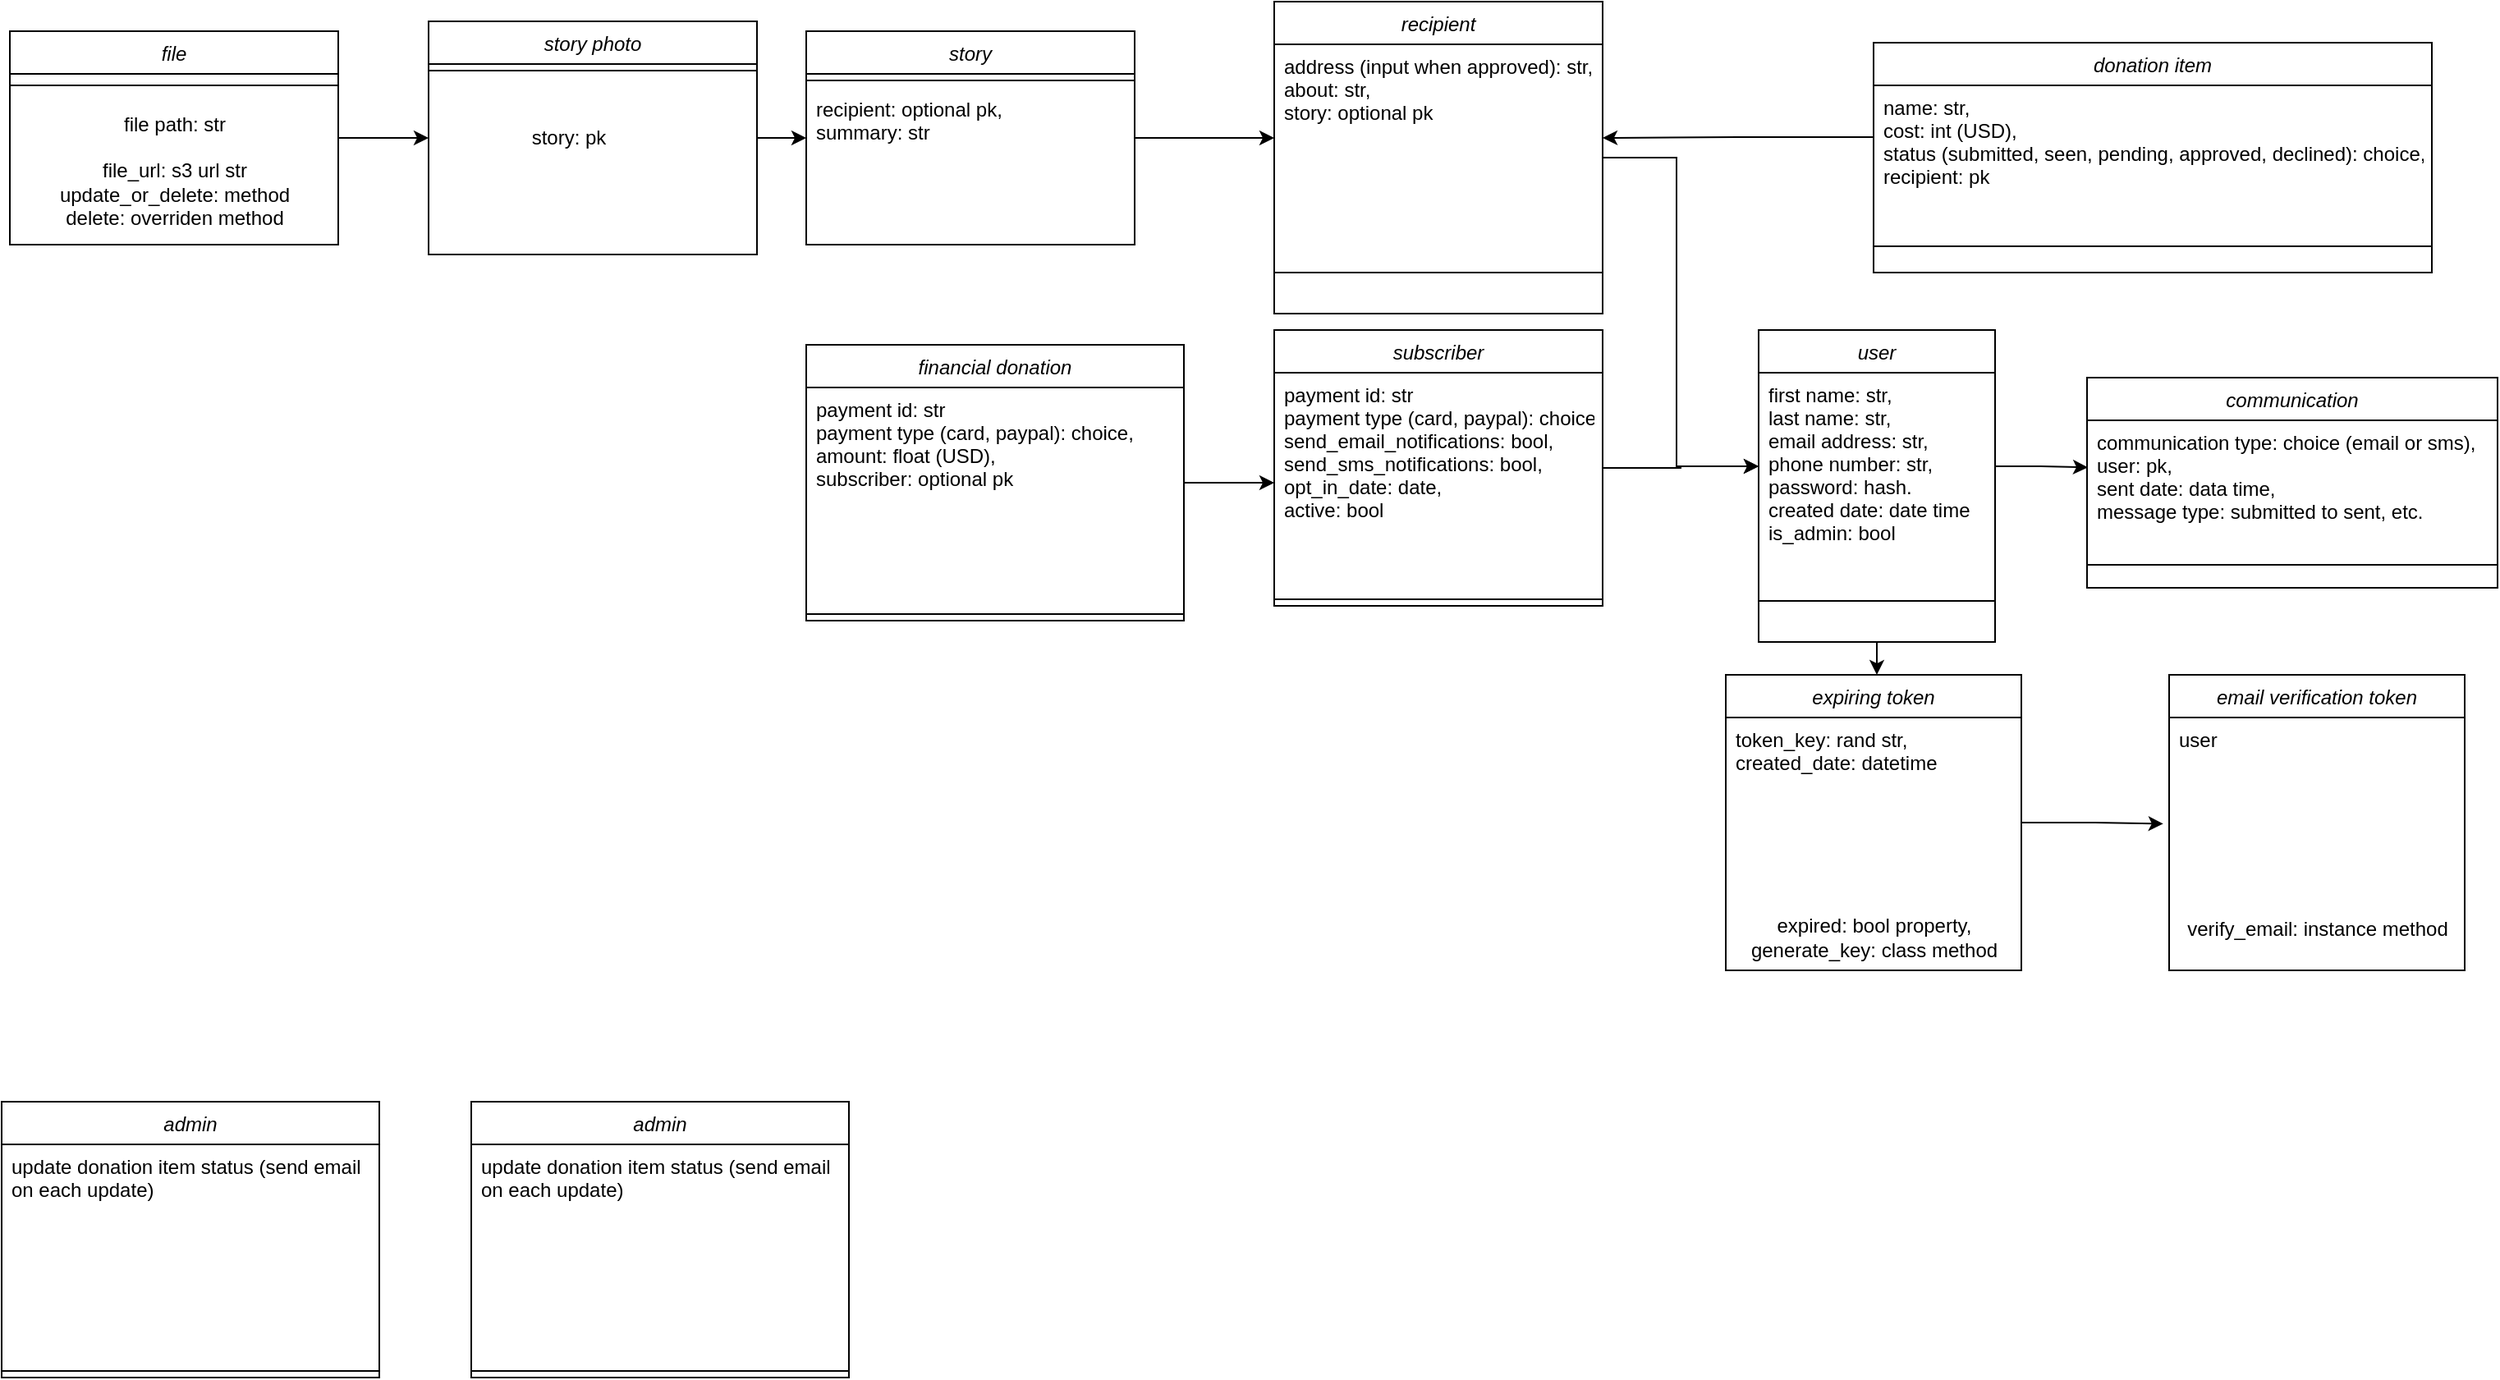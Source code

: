 <mxfile version="20.2.2" type="device"><diagram id="C5RBs43oDa-KdzZeNtuy" name="Page-1"><mxGraphModel dx="2605" dy="1043" grid="1" gridSize="10" guides="1" tooltips="1" connect="1" arrows="1" fold="1" page="1" pageScale="1" pageWidth="827" pageHeight="1169" math="0" shadow="0"><root><mxCell id="WIyWlLk6GJQsqaUBKTNV-0"/><mxCell id="WIyWlLk6GJQsqaUBKTNV-1" parent="WIyWlLk6GJQsqaUBKTNV-0"/><mxCell id="QLaD8CbdM5HVVdmnRgeM-50" value="" style="edgeStyle=orthogonalEdgeStyle;rounded=0;orthogonalLoop=1;jettySize=auto;html=1;entryX=0;entryY=0.5;entryDx=0;entryDy=0;" edge="1" parent="WIyWlLk6GJQsqaUBKTNV-1" source="zkfFHV4jXpPFQw0GAbJ--0" target="QLaD8CbdM5HVVdmnRgeM-45"><mxGeometry relative="1" as="geometry"><mxPoint x="355" y="205" as="targetPoint"/><Array as="points"><mxPoint x="320" y="205"/><mxPoint x="320" y="393"/></Array></mxGeometry></mxCell><mxCell id="zkfFHV4jXpPFQw0GAbJ--0" value="recipient&#10;" style="swimlane;fontStyle=2;align=center;verticalAlign=top;childLayout=stackLayout;horizontal=1;startSize=26;horizontalStack=0;resizeParent=1;resizeLast=0;collapsible=1;marginBottom=0;rounded=0;shadow=0;strokeWidth=1;" parent="WIyWlLk6GJQsqaUBKTNV-1" vertex="1"><mxGeometry x="75" y="110" width="200" height="190" as="geometry"><mxRectangle x="230" y="140" width="160" height="26" as="alternateBounds"/></mxGeometry></mxCell><mxCell id="zkfFHV4jXpPFQw0GAbJ--1" value="address (input when approved): str,&#10;about: str,&#10;story: optional pk" style="text;align=left;verticalAlign=top;spacingLeft=4;spacingRight=4;overflow=hidden;rotatable=0;points=[[0,0.5],[1,0.5]];portConstraint=eastwest;" parent="zkfFHV4jXpPFQw0GAbJ--0" vertex="1"><mxGeometry y="26" width="200" height="114" as="geometry"/></mxCell><mxCell id="zkfFHV4jXpPFQw0GAbJ--4" value="" style="line;html=1;strokeWidth=1;align=left;verticalAlign=middle;spacingTop=-1;spacingLeft=3;spacingRight=3;rotatable=0;labelPosition=right;points=[];portConstraint=eastwest;" parent="zkfFHV4jXpPFQw0GAbJ--0" vertex="1"><mxGeometry y="140" width="200" height="50" as="geometry"/></mxCell><mxCell id="QLaD8CbdM5HVVdmnRgeM-0" value="donation item" style="swimlane;fontStyle=2;align=center;verticalAlign=top;childLayout=stackLayout;horizontal=1;startSize=26;horizontalStack=0;resizeParent=1;resizeLast=0;collapsible=1;marginBottom=0;rounded=0;shadow=0;strokeWidth=1;" vertex="1" parent="WIyWlLk6GJQsqaUBKTNV-1"><mxGeometry x="440" y="135" width="340" height="140" as="geometry"><mxRectangle x="230" y="140" width="160" height="26" as="alternateBounds"/></mxGeometry></mxCell><mxCell id="QLaD8CbdM5HVVdmnRgeM-1" value="name: str,&#10;cost: int (USD),&#10;status (submitted, seen, pending, approved, declined): choice, &#10;recipient: pk" style="text;align=left;verticalAlign=top;spacingLeft=4;spacingRight=4;overflow=hidden;rotatable=0;points=[[0,0.5],[1,0.5]];portConstraint=eastwest;" vertex="1" parent="QLaD8CbdM5HVVdmnRgeM-0"><mxGeometry y="26" width="340" height="94" as="geometry"/></mxCell><mxCell id="QLaD8CbdM5HVVdmnRgeM-2" value="" style="line;html=1;strokeWidth=1;align=left;verticalAlign=middle;spacingTop=-1;spacingLeft=3;spacingRight=3;rotatable=0;labelPosition=right;points=[];portConstraint=eastwest;" vertex="1" parent="QLaD8CbdM5HVVdmnRgeM-0"><mxGeometry y="120" width="340" height="8" as="geometry"/></mxCell><mxCell id="QLaD8CbdM5HVVdmnRgeM-4" value="" style="edgeStyle=orthogonalEdgeStyle;rounded=0;orthogonalLoop=1;jettySize=auto;html=1;exitX=0;exitY=0.335;exitDx=0;exitDy=0;exitPerimeter=0;" edge="1" parent="WIyWlLk6GJQsqaUBKTNV-1" source="QLaD8CbdM5HVVdmnRgeM-1" target="zkfFHV4jXpPFQw0GAbJ--1"><mxGeometry relative="1" as="geometry"><mxPoint x="325" y="118.0" as="sourcePoint"/></mxGeometry></mxCell><mxCell id="QLaD8CbdM5HVVdmnRgeM-43" value="" style="edgeStyle=orthogonalEdgeStyle;rounded=0;orthogonalLoop=1;jettySize=auto;html=1;entryX=0.002;entryY=0.341;entryDx=0;entryDy=0;entryPerimeter=0;exitX=1;exitY=0.5;exitDx=0;exitDy=0;" edge="1" parent="WIyWlLk6GJQsqaUBKTNV-1" source="QLaD8CbdM5HVVdmnRgeM-45" target="QLaD8CbdM5HVVdmnRgeM-36"><mxGeometry relative="1" as="geometry"><mxPoint x="500" y="394.0" as="targetPoint"/></mxGeometry></mxCell><mxCell id="QLaD8CbdM5HVVdmnRgeM-54" value="" style="edgeStyle=orthogonalEdgeStyle;rounded=0;orthogonalLoop=1;jettySize=auto;html=1;entryX=0;entryY=0.5;entryDx=0;entryDy=0;" edge="1" parent="WIyWlLk6GJQsqaUBKTNV-1" source="QLaD8CbdM5HVVdmnRgeM-5" target="QLaD8CbdM5HVVdmnRgeM-45"><mxGeometry relative="1" as="geometry"><mxPoint x="355" y="394" as="targetPoint"/></mxGeometry></mxCell><mxCell id="QLaD8CbdM5HVVdmnRgeM-5" value="subscriber" style="swimlane;fontStyle=2;align=center;verticalAlign=top;childLayout=stackLayout;horizontal=1;startSize=26;horizontalStack=0;resizeParent=1;resizeLast=0;collapsible=1;marginBottom=0;rounded=0;shadow=0;strokeWidth=1;" vertex="1" parent="WIyWlLk6GJQsqaUBKTNV-1"><mxGeometry x="75" y="310" width="200" height="168" as="geometry"><mxRectangle x="230" y="140" width="160" height="26" as="alternateBounds"/></mxGeometry></mxCell><mxCell id="QLaD8CbdM5HVVdmnRgeM-6" value="payment id: str&#10;payment type (card, paypal): choice,&#10;send_email_notifications: bool,&#10;send_sms_notifications: bool,&#10;opt_in_date: date,&#10;active: bool&#10;" style="text;align=left;verticalAlign=top;spacingLeft=4;spacingRight=4;overflow=hidden;rotatable=0;points=[[0,0.5],[1,0.5]];portConstraint=eastwest;" vertex="1" parent="QLaD8CbdM5HVVdmnRgeM-5"><mxGeometry y="26" width="200" height="134" as="geometry"/></mxCell><mxCell id="QLaD8CbdM5HVVdmnRgeM-7" value="" style="line;html=1;strokeWidth=1;align=left;verticalAlign=middle;spacingTop=-1;spacingLeft=3;spacingRight=3;rotatable=0;labelPosition=right;points=[];portConstraint=eastwest;" vertex="1" parent="QLaD8CbdM5HVVdmnRgeM-5"><mxGeometry y="160" width="200" height="8" as="geometry"/></mxCell><mxCell id="QLaD8CbdM5HVVdmnRgeM-81" value="" style="edgeStyle=orthogonalEdgeStyle;rounded=0;orthogonalLoop=1;jettySize=auto;html=1;" edge="1" parent="WIyWlLk6GJQsqaUBKTNV-1" source="QLaD8CbdM5HVVdmnRgeM-15" target="zkfFHV4jXpPFQw0GAbJ--1"><mxGeometry relative="1" as="geometry"/></mxCell><mxCell id="QLaD8CbdM5HVVdmnRgeM-15" value="story" style="swimlane;fontStyle=2;align=center;verticalAlign=top;childLayout=stackLayout;horizontal=1;startSize=26;horizontalStack=0;resizeParent=1;resizeLast=0;collapsible=1;marginBottom=0;rounded=0;shadow=0;strokeWidth=1;" vertex="1" parent="WIyWlLk6GJQsqaUBKTNV-1"><mxGeometry x="-210" y="128" width="200" height="130" as="geometry"><mxRectangle x="230" y="140" width="160" height="26" as="alternateBounds"/></mxGeometry></mxCell><mxCell id="QLaD8CbdM5HVVdmnRgeM-17" value="" style="line;html=1;strokeWidth=1;align=left;verticalAlign=middle;spacingTop=-1;spacingLeft=3;spacingRight=3;rotatable=0;labelPosition=right;points=[];portConstraint=eastwest;" vertex="1" parent="QLaD8CbdM5HVVdmnRgeM-15"><mxGeometry y="26" width="200" height="8" as="geometry"/></mxCell><mxCell id="QLaD8CbdM5HVVdmnRgeM-69" value="recipient: optional pk,&#10;summary: str&#10;" style="text;align=left;verticalAlign=top;spacingLeft=4;spacingRight=4;overflow=hidden;rotatable=0;points=[[0,0.5],[1,0.5]];portConstraint=eastwest;" vertex="1" parent="QLaD8CbdM5HVVdmnRgeM-15"><mxGeometry y="34" width="200" height="96" as="geometry"/></mxCell><mxCell id="QLaD8CbdM5HVVdmnRgeM-25" value="" style="edgeStyle=orthogonalEdgeStyle;rounded=0;orthogonalLoop=1;jettySize=auto;html=1;" edge="1" parent="WIyWlLk6GJQsqaUBKTNV-1" source="QLaD8CbdM5HVVdmnRgeM-22" target="QLaD8CbdM5HVVdmnRgeM-6"><mxGeometry relative="1" as="geometry"/></mxCell><mxCell id="QLaD8CbdM5HVVdmnRgeM-22" value="financial donation" style="swimlane;fontStyle=2;align=center;verticalAlign=top;childLayout=stackLayout;horizontal=1;startSize=26;horizontalStack=0;resizeParent=1;resizeLast=0;collapsible=1;marginBottom=0;rounded=0;shadow=0;strokeWidth=1;" vertex="1" parent="WIyWlLk6GJQsqaUBKTNV-1"><mxGeometry x="-210" y="319" width="230" height="168" as="geometry"><mxRectangle x="230" y="140" width="160" height="26" as="alternateBounds"/></mxGeometry></mxCell><mxCell id="QLaD8CbdM5HVVdmnRgeM-23" value="payment id: str&#10;payment type (card, paypal): choice,&#10;amount: float (USD),&#10;subscriber: optional pk&#10;&#10;&#10;" style="text;align=left;verticalAlign=top;spacingLeft=4;spacingRight=4;overflow=hidden;rotatable=0;points=[[0,0.5],[1,0.5]];portConstraint=eastwest;" vertex="1" parent="QLaD8CbdM5HVVdmnRgeM-22"><mxGeometry y="26" width="230" height="134" as="geometry"/></mxCell><mxCell id="QLaD8CbdM5HVVdmnRgeM-24" value="" style="line;html=1;strokeWidth=1;align=left;verticalAlign=middle;spacingTop=-1;spacingLeft=3;spacingRight=3;rotatable=0;labelPosition=right;points=[];portConstraint=eastwest;" vertex="1" parent="QLaD8CbdM5HVVdmnRgeM-22"><mxGeometry y="160" width="230" height="8" as="geometry"/></mxCell><mxCell id="QLaD8CbdM5HVVdmnRgeM-26" value="admin" style="swimlane;fontStyle=2;align=center;verticalAlign=top;childLayout=stackLayout;horizontal=1;startSize=26;horizontalStack=0;resizeParent=1;resizeLast=0;collapsible=1;marginBottom=0;rounded=0;shadow=0;strokeWidth=1;" vertex="1" parent="WIyWlLk6GJQsqaUBKTNV-1"><mxGeometry x="-700" y="780" width="230" height="168" as="geometry"><mxRectangle x="230" y="140" width="160" height="26" as="alternateBounds"/></mxGeometry></mxCell><mxCell id="QLaD8CbdM5HVVdmnRgeM-27" value="update donation item status (send email&#10;on each update)&#10;" style="text;align=left;verticalAlign=top;spacingLeft=4;spacingRight=4;overflow=hidden;rotatable=0;points=[[0,0.5],[1,0.5]];portConstraint=eastwest;" vertex="1" parent="QLaD8CbdM5HVVdmnRgeM-26"><mxGeometry y="26" width="230" height="134" as="geometry"/></mxCell><mxCell id="QLaD8CbdM5HVVdmnRgeM-28" value="" style="line;html=1;strokeWidth=1;align=left;verticalAlign=middle;spacingTop=-1;spacingLeft=3;spacingRight=3;rotatable=0;labelPosition=right;points=[];portConstraint=eastwest;" vertex="1" parent="QLaD8CbdM5HVVdmnRgeM-26"><mxGeometry y="160" width="230" height="8" as="geometry"/></mxCell><mxCell id="QLaD8CbdM5HVVdmnRgeM-29" value="admin" style="swimlane;fontStyle=2;align=center;verticalAlign=top;childLayout=stackLayout;horizontal=1;startSize=26;horizontalStack=0;resizeParent=1;resizeLast=0;collapsible=1;marginBottom=0;rounded=0;shadow=0;strokeWidth=1;" vertex="1" parent="WIyWlLk6GJQsqaUBKTNV-1"><mxGeometry x="-414" y="780" width="230" height="168" as="geometry"><mxRectangle x="230" y="140" width="160" height="26" as="alternateBounds"/></mxGeometry></mxCell><mxCell id="QLaD8CbdM5HVVdmnRgeM-30" value="update donation item status (send email&#10;on each update)&#10;" style="text;align=left;verticalAlign=top;spacingLeft=4;spacingRight=4;overflow=hidden;rotatable=0;points=[[0,0.5],[1,0.5]];portConstraint=eastwest;" vertex="1" parent="QLaD8CbdM5HVVdmnRgeM-29"><mxGeometry y="26" width="230" height="134" as="geometry"/></mxCell><mxCell id="QLaD8CbdM5HVVdmnRgeM-31" value="" style="line;html=1;strokeWidth=1;align=left;verticalAlign=middle;spacingTop=-1;spacingLeft=3;spacingRight=3;rotatable=0;labelPosition=right;points=[];portConstraint=eastwest;" vertex="1" parent="QLaD8CbdM5HVVdmnRgeM-29"><mxGeometry y="160" width="230" height="8" as="geometry"/></mxCell><mxCell id="QLaD8CbdM5HVVdmnRgeM-35" value="communication" style="swimlane;fontStyle=2;align=center;verticalAlign=top;childLayout=stackLayout;horizontal=1;startSize=26;horizontalStack=0;resizeParent=1;resizeLast=0;collapsible=1;marginBottom=0;rounded=0;shadow=0;strokeWidth=1;" vertex="1" parent="WIyWlLk6GJQsqaUBKTNV-1"><mxGeometry x="570" y="339" width="250" height="128" as="geometry"><mxRectangle x="230" y="140" width="160" height="26" as="alternateBounds"/></mxGeometry></mxCell><mxCell id="QLaD8CbdM5HVVdmnRgeM-36" value="communication type: choice (email or sms),&#10;user: pk,&#10;sent date: data time,&#10;message type: submitted to sent, etc.&#10;" style="text;align=left;verticalAlign=top;spacingLeft=4;spacingRight=4;overflow=hidden;rotatable=0;points=[[0,0.5],[1,0.5]];portConstraint=eastwest;" vertex="1" parent="QLaD8CbdM5HVVdmnRgeM-35"><mxGeometry y="26" width="250" height="84" as="geometry"/></mxCell><mxCell id="QLaD8CbdM5HVVdmnRgeM-37" value="" style="line;html=1;strokeWidth=1;align=left;verticalAlign=middle;spacingTop=-1;spacingLeft=3;spacingRight=3;rotatable=0;labelPosition=right;points=[];portConstraint=eastwest;" vertex="1" parent="QLaD8CbdM5HVVdmnRgeM-35"><mxGeometry y="110" width="250" height="8" as="geometry"/></mxCell><mxCell id="QLaD8CbdM5HVVdmnRgeM-68" value="" style="edgeStyle=orthogonalEdgeStyle;rounded=0;orthogonalLoop=1;jettySize=auto;html=1;entryX=0.512;entryY=0.002;entryDx=0;entryDy=0;entryPerimeter=0;" edge="1" parent="WIyWlLk6GJQsqaUBKTNV-1" source="QLaD8CbdM5HVVdmnRgeM-44" target="QLaD8CbdM5HVVdmnRgeM-55"><mxGeometry relative="1" as="geometry"/></mxCell><mxCell id="QLaD8CbdM5HVVdmnRgeM-44" value="user" style="swimlane;fontStyle=2;align=center;verticalAlign=top;childLayout=stackLayout;horizontal=1;startSize=26;horizontalStack=0;resizeParent=1;resizeLast=0;collapsible=1;marginBottom=0;rounded=0;shadow=0;strokeWidth=1;" vertex="1" parent="WIyWlLk6GJQsqaUBKTNV-1"><mxGeometry x="370" y="310" width="144" height="190" as="geometry"><mxRectangle x="230" y="140" width="160" height="26" as="alternateBounds"/></mxGeometry></mxCell><mxCell id="QLaD8CbdM5HVVdmnRgeM-45" value="first name: str,&#10;last name: str,&#10;email address: str,&#10;phone number: str,&#10;password: hash.&#10;created date: date time&#10;is_admin: bool" style="text;align=left;verticalAlign=top;spacingLeft=4;spacingRight=4;overflow=hidden;rotatable=0;points=[[0,0.5],[1,0.5]];portConstraint=eastwest;" vertex="1" parent="QLaD8CbdM5HVVdmnRgeM-44"><mxGeometry y="26" width="144" height="114" as="geometry"/></mxCell><mxCell id="QLaD8CbdM5HVVdmnRgeM-46" value="" style="line;html=1;strokeWidth=1;align=left;verticalAlign=middle;spacingTop=-1;spacingLeft=3;spacingRight=3;rotatable=0;labelPosition=right;points=[];portConstraint=eastwest;" vertex="1" parent="QLaD8CbdM5HVVdmnRgeM-44"><mxGeometry y="140" width="144" height="50" as="geometry"/></mxCell><mxCell id="QLaD8CbdM5HVVdmnRgeM-66" value="" style="edgeStyle=orthogonalEdgeStyle;rounded=0;orthogonalLoop=1;jettySize=auto;html=1;entryX=-0.02;entryY=0.568;entryDx=0;entryDy=0;entryPerimeter=0;" edge="1" parent="WIyWlLk6GJQsqaUBKTNV-1" source="QLaD8CbdM5HVVdmnRgeM-55" target="QLaD8CbdM5HVVdmnRgeM-61"><mxGeometry relative="1" as="geometry"><mxPoint x="610" y="610" as="targetPoint"/></mxGeometry></mxCell><mxCell id="QLaD8CbdM5HVVdmnRgeM-55" value="expiring token" style="swimlane;fontStyle=2;align=center;verticalAlign=top;childLayout=stackLayout;horizontal=1;startSize=26;horizontalStack=0;resizeParent=1;resizeLast=0;collapsible=1;marginBottom=0;rounded=0;shadow=0;strokeWidth=1;" vertex="1" parent="WIyWlLk6GJQsqaUBKTNV-1"><mxGeometry x="350" y="520" width="180" height="180" as="geometry"><mxRectangle x="230" y="140" width="160" height="26" as="alternateBounds"/></mxGeometry></mxCell><mxCell id="QLaD8CbdM5HVVdmnRgeM-56" value="token_key: rand str,&#10;created_date: datetime" style="text;align=left;verticalAlign=top;spacingLeft=4;spacingRight=4;overflow=hidden;rotatable=0;points=[[0,0.5],[1,0.5]];portConstraint=eastwest;" vertex="1" parent="QLaD8CbdM5HVVdmnRgeM-55"><mxGeometry y="26" width="180" height="114" as="geometry"/></mxCell><mxCell id="QLaD8CbdM5HVVdmnRgeM-59" value="expired: bool property,&lt;br&gt;generate_key: class method" style="text;html=1;align=center;verticalAlign=middle;resizable=0;points=[];autosize=1;strokeColor=none;fillColor=none;" vertex="1" parent="QLaD8CbdM5HVVdmnRgeM-55"><mxGeometry y="140" width="180" height="40" as="geometry"/></mxCell><mxCell id="QLaD8CbdM5HVVdmnRgeM-60" value="email verification token" style="swimlane;fontStyle=2;align=center;verticalAlign=top;childLayout=stackLayout;horizontal=1;startSize=26;horizontalStack=0;resizeParent=1;resizeLast=0;collapsible=1;marginBottom=0;rounded=0;shadow=0;strokeWidth=1;" vertex="1" parent="WIyWlLk6GJQsqaUBKTNV-1"><mxGeometry x="620" y="520" width="180" height="180" as="geometry"><mxRectangle x="230" y="140" width="160" height="26" as="alternateBounds"/></mxGeometry></mxCell><mxCell id="QLaD8CbdM5HVVdmnRgeM-61" value="user" style="text;align=left;verticalAlign=top;spacingLeft=4;spacingRight=4;overflow=hidden;rotatable=0;points=[[0,0.5],[1,0.5]];portConstraint=eastwest;" vertex="1" parent="QLaD8CbdM5HVVdmnRgeM-60"><mxGeometry y="26" width="180" height="114" as="geometry"/></mxCell><mxCell id="QLaD8CbdM5HVVdmnRgeM-62" value="verify_email: instance method" style="text;html=1;align=center;verticalAlign=middle;resizable=0;points=[];autosize=1;strokeColor=none;fillColor=none;" vertex="1" parent="QLaD8CbdM5HVVdmnRgeM-60"><mxGeometry y="140" width="180" height="30" as="geometry"/></mxCell><mxCell id="QLaD8CbdM5HVVdmnRgeM-79" value="" style="edgeStyle=orthogonalEdgeStyle;rounded=0;orthogonalLoop=1;jettySize=auto;html=1;entryX=0;entryY=0.5;entryDx=0;entryDy=0;" edge="1" parent="WIyWlLk6GJQsqaUBKTNV-1" source="QLaD8CbdM5HVVdmnRgeM-72" target="QLaD8CbdM5HVVdmnRgeM-15"><mxGeometry relative="1" as="geometry"><mxPoint x="-215" y="193" as="targetPoint"/></mxGeometry></mxCell><mxCell id="QLaD8CbdM5HVVdmnRgeM-72" value="story photo" style="swimlane;fontStyle=2;align=center;verticalAlign=top;childLayout=stackLayout;horizontal=1;startSize=26;horizontalStack=0;resizeParent=1;resizeLast=0;collapsible=1;marginBottom=0;rounded=0;shadow=0;strokeWidth=1;" vertex="1" parent="WIyWlLk6GJQsqaUBKTNV-1"><mxGeometry x="-440" y="122" width="200" height="142" as="geometry"><mxRectangle x="230" y="140" width="160" height="26" as="alternateBounds"/></mxGeometry></mxCell><mxCell id="QLaD8CbdM5HVVdmnRgeM-73" value="" style="line;html=1;strokeWidth=1;align=left;verticalAlign=middle;spacingTop=-1;spacingLeft=3;spacingRight=3;rotatable=0;labelPosition=right;points=[];portConstraint=eastwest;" vertex="1" parent="QLaD8CbdM5HVVdmnRgeM-72"><mxGeometry y="26" width="200" height="8" as="geometry"/></mxCell><mxCell id="QLaD8CbdM5HVVdmnRgeM-74" value="story: pk" style="text;html=1;align=center;verticalAlign=middle;resizable=0;points=[];autosize=1;strokeColor=none;fillColor=none;" vertex="1" parent="WIyWlLk6GJQsqaUBKTNV-1"><mxGeometry x="-390" y="178" width="70" height="30" as="geometry"/></mxCell><mxCell id="QLaD8CbdM5HVVdmnRgeM-78" value="" style="edgeStyle=orthogonalEdgeStyle;rounded=0;orthogonalLoop=1;jettySize=auto;html=1;entryX=0;entryY=0.5;entryDx=0;entryDy=0;" edge="1" parent="WIyWlLk6GJQsqaUBKTNV-1" source="QLaD8CbdM5HVVdmnRgeM-75" target="QLaD8CbdM5HVVdmnRgeM-72"><mxGeometry relative="1" as="geometry"><mxPoint x="-445" y="193" as="targetPoint"/></mxGeometry></mxCell><mxCell id="QLaD8CbdM5HVVdmnRgeM-75" value="file&#10;" style="swimlane;fontStyle=2;align=center;verticalAlign=top;childLayout=stackLayout;horizontal=1;startSize=26;horizontalStack=0;resizeParent=1;resizeLast=0;collapsible=1;marginBottom=0;rounded=0;shadow=0;strokeWidth=1;" vertex="1" parent="WIyWlLk6GJQsqaUBKTNV-1"><mxGeometry x="-695" y="128" width="200" height="130" as="geometry"><mxRectangle x="230" y="140" width="160" height="26" as="alternateBounds"/></mxGeometry></mxCell><mxCell id="QLaD8CbdM5HVVdmnRgeM-76" value="" style="line;html=1;strokeWidth=1;align=left;verticalAlign=middle;spacingTop=-1;spacingLeft=3;spacingRight=3;rotatable=0;labelPosition=right;points=[];portConstraint=eastwest;" vertex="1" parent="QLaD8CbdM5HVVdmnRgeM-75"><mxGeometry y="26" width="200" height="14" as="geometry"/></mxCell><mxCell id="QLaD8CbdM5HVVdmnRgeM-77" value="file path: str&lt;br&gt;&lt;br&gt;file_url: s3 url str&lt;br&gt;update_or_delete: method&lt;br&gt;delete: overriden method" style="text;html=1;align=center;verticalAlign=middle;resizable=0;points=[];autosize=1;strokeColor=none;fillColor=none;" vertex="1" parent="QLaD8CbdM5HVVdmnRgeM-75"><mxGeometry y="40" width="200" height="90" as="geometry"/></mxCell></root></mxGraphModel></diagram></mxfile>